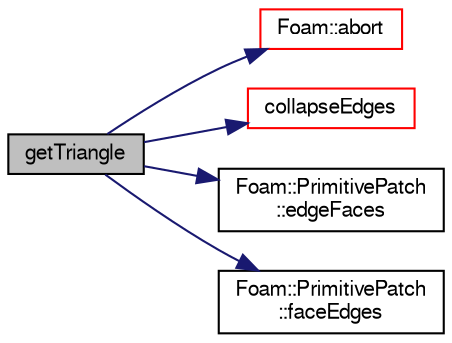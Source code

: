 digraph "getTriangle"
{
  bgcolor="transparent";
  edge [fontname="FreeSans",fontsize="10",labelfontname="FreeSans",labelfontsize="10"];
  node [fontname="FreeSans",fontsize="10",shape=record];
  rankdir="LR";
  Node629 [label="getTriangle",height=0.2,width=0.4,color="black", fillcolor="grey75", style="filled", fontcolor="black"];
  Node629 -> Node630 [color="midnightblue",fontsize="10",style="solid",fontname="FreeSans"];
  Node630 [label="Foam::abort",height=0.2,width=0.4,color="red",URL="$a21124.html#a447107a607d03e417307c203fa5fb44b"];
  Node629 -> Node673 [color="midnightblue",fontsize="10",style="solid",fontname="FreeSans"];
  Node673 [label="collapseEdges",height=0.2,width=0.4,color="red",URL="$a25538.html#a3aee046d49916c8984f42f5710679e3f",tooltip="Create new triSurface by collapsing edges to edge mids. "];
  Node629 -> Node681 [color="midnightblue",fontsize="10",style="solid",fontname="FreeSans"];
  Node681 [label="Foam::PrimitivePatch\l::edgeFaces",height=0.2,width=0.4,color="black",URL="$a27538.html#ad38ecd2902727a890ebd437731c271c8",tooltip="Return edge-face addressing. "];
  Node629 -> Node682 [color="midnightblue",fontsize="10",style="solid",fontname="FreeSans"];
  Node682 [label="Foam::PrimitivePatch\l::faceEdges",height=0.2,width=0.4,color="black",URL="$a27538.html#adbfcf489a527a07c33d684834faace79",tooltip="Return face-edge addressing. "];
}

